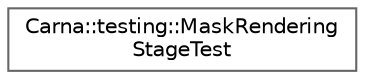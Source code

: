 digraph "Graphical Class Hierarchy"
{
 // LATEX_PDF_SIZE
  bgcolor="transparent";
  edge [fontname=Helvetica,fontsize=10,labelfontname=Helvetica,labelfontsize=10];
  node [fontname=Helvetica,fontsize=10,shape=box,height=0.2,width=0.4];
  rankdir="LR";
  Node0 [id="Node000000",label="Carna::testing::MaskRendering\lStageTest",height=0.2,width=0.4,color="grey40", fillcolor="white", style="filled",URL="$classCarna_1_1testing_1_1MaskRenderingStageTest.html",tooltip="Module-tests of the Carna::presets::MaskRenderingStage class."];
}
